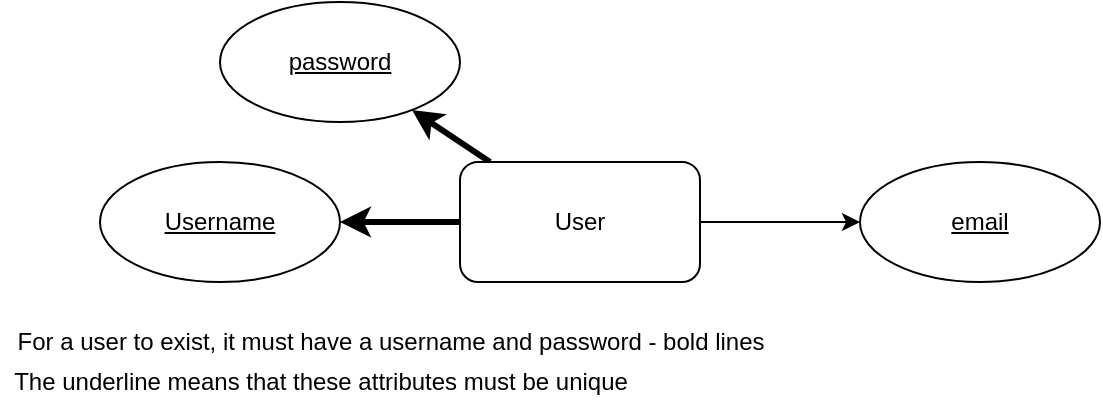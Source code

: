 <mxfile>
    <diagram id="TnCPbIGszy6WoWB-u3r9" name="Page-1">
        <mxGraphModel dx="658" dy="802" grid="1" gridSize="10" guides="1" tooltips="1" connect="1" arrows="1" fold="1" page="1" pageScale="1" pageWidth="850" pageHeight="1100" math="0" shadow="0">
            <root>
                <mxCell id="0"/>
                <mxCell id="1" parent="0"/>
                <mxCell id="4" value="" style="edgeStyle=none;html=1;strokeWidth=3;" edge="1" parent="1" source="2" target="3">
                    <mxGeometry relative="1" as="geometry"/>
                </mxCell>
                <mxCell id="6" value="" style="edgeStyle=none;html=1;strokeWidth=3;" edge="1" parent="1" source="2" target="5">
                    <mxGeometry relative="1" as="geometry"/>
                </mxCell>
                <mxCell id="8" value="" style="edgeStyle=none;html=1;" edge="1" parent="1" source="2" target="7">
                    <mxGeometry relative="1" as="geometry"/>
                </mxCell>
                <mxCell id="2" value="User" style="rounded=1;whiteSpace=wrap;html=1;" vertex="1" parent="1">
                    <mxGeometry x="250" y="190" width="120" height="60" as="geometry"/>
                </mxCell>
                <mxCell id="3" value="&lt;u&gt;Username&lt;/u&gt;" style="ellipse;whiteSpace=wrap;html=1;rounded=1;" vertex="1" parent="1">
                    <mxGeometry x="70" y="190" width="120" height="60" as="geometry"/>
                </mxCell>
                <mxCell id="5" value="&lt;u&gt;password&lt;/u&gt;" style="ellipse;whiteSpace=wrap;html=1;rounded=1;" vertex="1" parent="1">
                    <mxGeometry x="130" y="110" width="120" height="60" as="geometry"/>
                </mxCell>
                <mxCell id="7" value="&lt;u&gt;email&lt;/u&gt;" style="ellipse;whiteSpace=wrap;html=1;rounded=1;" vertex="1" parent="1">
                    <mxGeometry x="450" y="190" width="120" height="60" as="geometry"/>
                </mxCell>
                <mxCell id="10" value="For a user to exist, it must have a username and password - bold lines" style="text;html=1;align=center;verticalAlign=middle;resizable=0;points=[];autosize=1;strokeColor=none;" vertex="1" parent="1">
                    <mxGeometry x="20" y="270" width="390" height="20" as="geometry"/>
                </mxCell>
                <mxCell id="11" value="The underline means that these attributes must be unique" style="text;html=1;align=center;verticalAlign=middle;resizable=0;points=[];autosize=1;strokeColor=none;" vertex="1" parent="1">
                    <mxGeometry x="20" y="290" width="320" height="20" as="geometry"/>
                </mxCell>
            </root>
        </mxGraphModel>
    </diagram>
</mxfile>